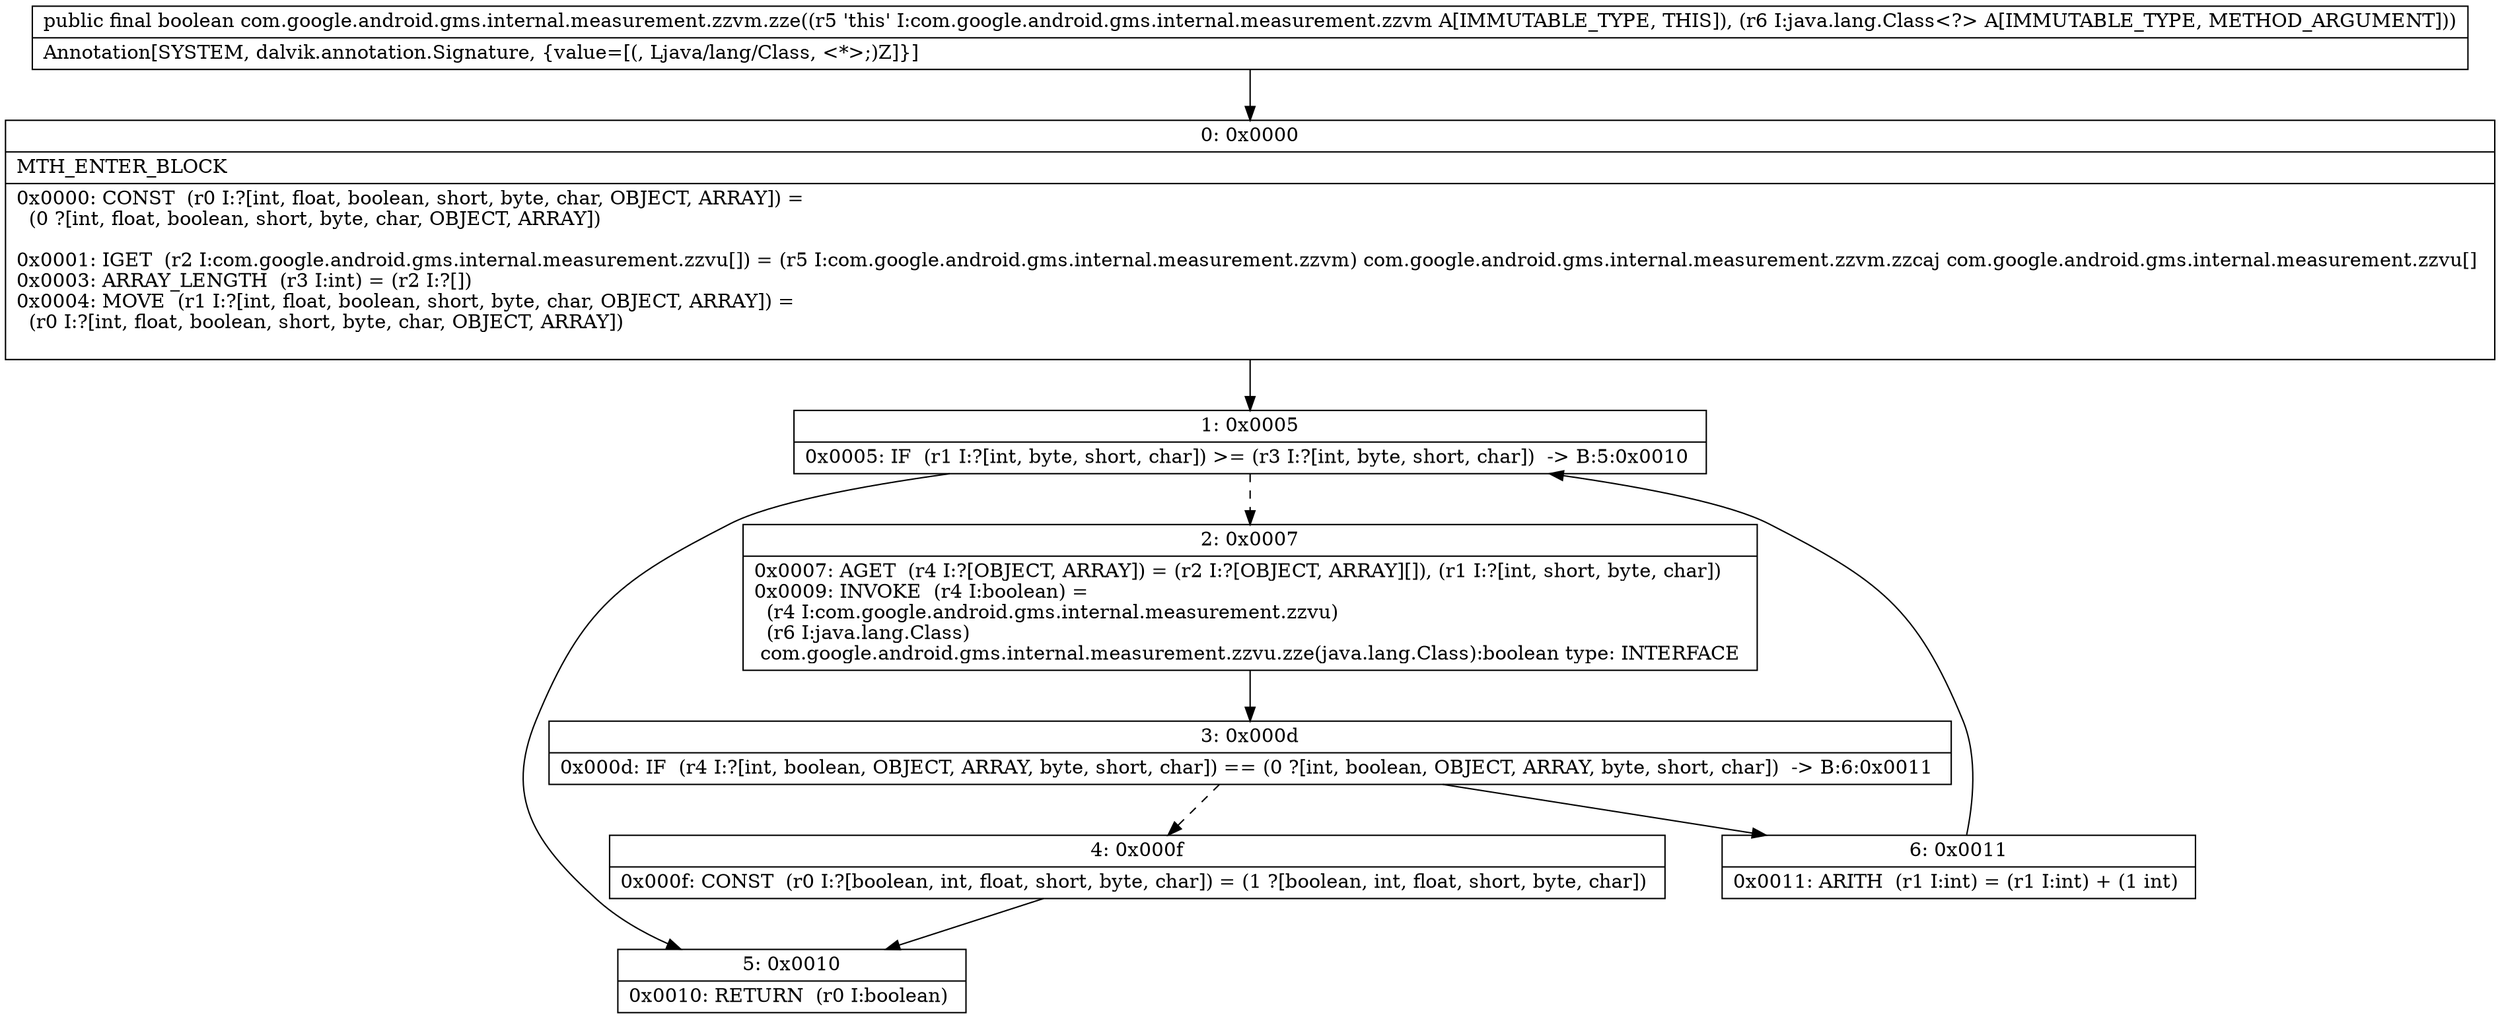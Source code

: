 digraph "CFG forcom.google.android.gms.internal.measurement.zzvm.zze(Ljava\/lang\/Class;)Z" {
Node_0 [shape=record,label="{0\:\ 0x0000|MTH_ENTER_BLOCK\l|0x0000: CONST  (r0 I:?[int, float, boolean, short, byte, char, OBJECT, ARRAY]) = \l  (0 ?[int, float, boolean, short, byte, char, OBJECT, ARRAY])\l \l0x0001: IGET  (r2 I:com.google.android.gms.internal.measurement.zzvu[]) = (r5 I:com.google.android.gms.internal.measurement.zzvm) com.google.android.gms.internal.measurement.zzvm.zzcaj com.google.android.gms.internal.measurement.zzvu[] \l0x0003: ARRAY_LENGTH  (r3 I:int) = (r2 I:?[]) \l0x0004: MOVE  (r1 I:?[int, float, boolean, short, byte, char, OBJECT, ARRAY]) = \l  (r0 I:?[int, float, boolean, short, byte, char, OBJECT, ARRAY])\l \l}"];
Node_1 [shape=record,label="{1\:\ 0x0005|0x0005: IF  (r1 I:?[int, byte, short, char]) \>= (r3 I:?[int, byte, short, char])  \-\> B:5:0x0010 \l}"];
Node_2 [shape=record,label="{2\:\ 0x0007|0x0007: AGET  (r4 I:?[OBJECT, ARRAY]) = (r2 I:?[OBJECT, ARRAY][]), (r1 I:?[int, short, byte, char]) \l0x0009: INVOKE  (r4 I:boolean) = \l  (r4 I:com.google.android.gms.internal.measurement.zzvu)\l  (r6 I:java.lang.Class)\l com.google.android.gms.internal.measurement.zzvu.zze(java.lang.Class):boolean type: INTERFACE \l}"];
Node_3 [shape=record,label="{3\:\ 0x000d|0x000d: IF  (r4 I:?[int, boolean, OBJECT, ARRAY, byte, short, char]) == (0 ?[int, boolean, OBJECT, ARRAY, byte, short, char])  \-\> B:6:0x0011 \l}"];
Node_4 [shape=record,label="{4\:\ 0x000f|0x000f: CONST  (r0 I:?[boolean, int, float, short, byte, char]) = (1 ?[boolean, int, float, short, byte, char]) \l}"];
Node_5 [shape=record,label="{5\:\ 0x0010|0x0010: RETURN  (r0 I:boolean) \l}"];
Node_6 [shape=record,label="{6\:\ 0x0011|0x0011: ARITH  (r1 I:int) = (r1 I:int) + (1 int) \l}"];
MethodNode[shape=record,label="{public final boolean com.google.android.gms.internal.measurement.zzvm.zze((r5 'this' I:com.google.android.gms.internal.measurement.zzvm A[IMMUTABLE_TYPE, THIS]), (r6 I:java.lang.Class\<?\> A[IMMUTABLE_TYPE, METHOD_ARGUMENT]))  | Annotation[SYSTEM, dalvik.annotation.Signature, \{value=[(, Ljava\/lang\/Class, \<*\>;)Z]\}]\l}"];
MethodNode -> Node_0;
Node_0 -> Node_1;
Node_1 -> Node_2[style=dashed];
Node_1 -> Node_5;
Node_2 -> Node_3;
Node_3 -> Node_4[style=dashed];
Node_3 -> Node_6;
Node_4 -> Node_5;
Node_6 -> Node_1;
}

